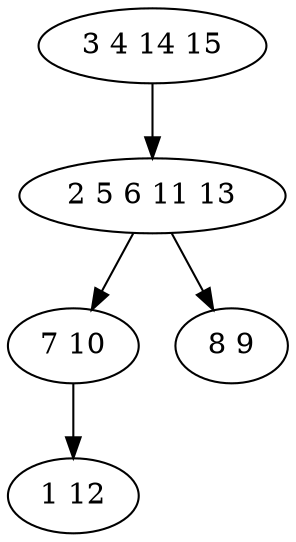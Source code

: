 digraph true_tree {
	"0" -> "1"
	"1" -> "2"
	"2" -> "3"
	"1" -> "4"
	"0" [label="3 4 14 15"];
	"1" [label="2 5 6 11 13"];
	"2" [label="7 10"];
	"3" [label="1 12"];
	"4" [label="8 9"];
}

